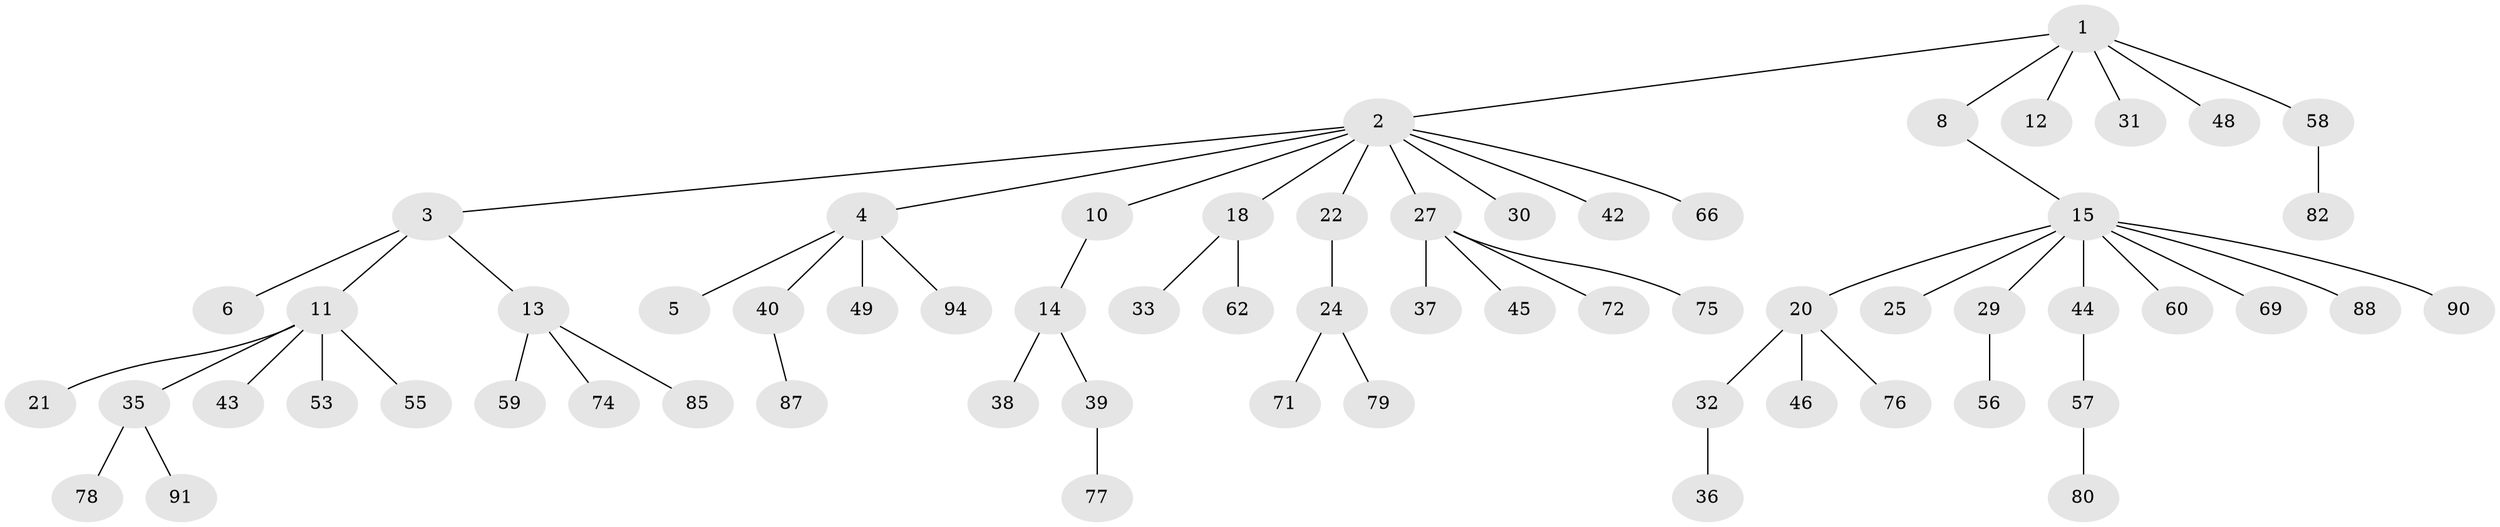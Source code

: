 // Generated by graph-tools (version 1.1) at 2025/52/02/27/25 19:52:12]
// undirected, 64 vertices, 63 edges
graph export_dot {
graph [start="1"]
  node [color=gray90,style=filled];
  1 [super="+9"];
  2 [super="+7"];
  3;
  4 [super="+50"];
  5;
  6 [super="+26"];
  8 [super="+23"];
  10 [super="+65"];
  11 [super="+16"];
  12;
  13 [super="+34"];
  14 [super="+19"];
  15 [super="+17"];
  18 [super="+54"];
  20 [super="+28"];
  21;
  22 [super="+67"];
  24 [super="+81"];
  25 [super="+47"];
  27 [super="+61"];
  29 [super="+51"];
  30 [super="+73"];
  31;
  32 [super="+83"];
  33;
  35 [super="+52"];
  36;
  37;
  38;
  39;
  40 [super="+41"];
  42 [super="+92"];
  43;
  44;
  45;
  46 [super="+84"];
  48;
  49 [super="+70"];
  53;
  55 [super="+68"];
  56;
  57 [super="+63"];
  58 [super="+64"];
  59;
  60;
  62;
  66 [super="+93"];
  69 [super="+89"];
  71;
  72 [super="+86"];
  74;
  75;
  76;
  77;
  78;
  79;
  80;
  82;
  85;
  87;
  88;
  90;
  91;
  94;
  1 -- 2;
  1 -- 8;
  1 -- 12;
  1 -- 48;
  1 -- 58;
  1 -- 31;
  2 -- 3;
  2 -- 4;
  2 -- 10;
  2 -- 18;
  2 -- 27;
  2 -- 30;
  2 -- 42;
  2 -- 66;
  2 -- 22;
  3 -- 6;
  3 -- 11;
  3 -- 13;
  4 -- 5;
  4 -- 40;
  4 -- 49;
  4 -- 94;
  8 -- 15;
  10 -- 14;
  11 -- 21;
  11 -- 35;
  11 -- 53;
  11 -- 55;
  11 -- 43;
  13 -- 59;
  13 -- 74;
  13 -- 85;
  14 -- 38;
  14 -- 39;
  15 -- 20;
  15 -- 29;
  15 -- 88;
  15 -- 90;
  15 -- 69;
  15 -- 25;
  15 -- 44;
  15 -- 60;
  18 -- 33;
  18 -- 62;
  20 -- 32;
  20 -- 46;
  20 -- 76;
  22 -- 24;
  24 -- 71;
  24 -- 79;
  27 -- 37;
  27 -- 45;
  27 -- 72;
  27 -- 75;
  29 -- 56;
  32 -- 36;
  35 -- 91;
  35 -- 78;
  39 -- 77;
  40 -- 87;
  44 -- 57;
  57 -- 80;
  58 -- 82;
}
